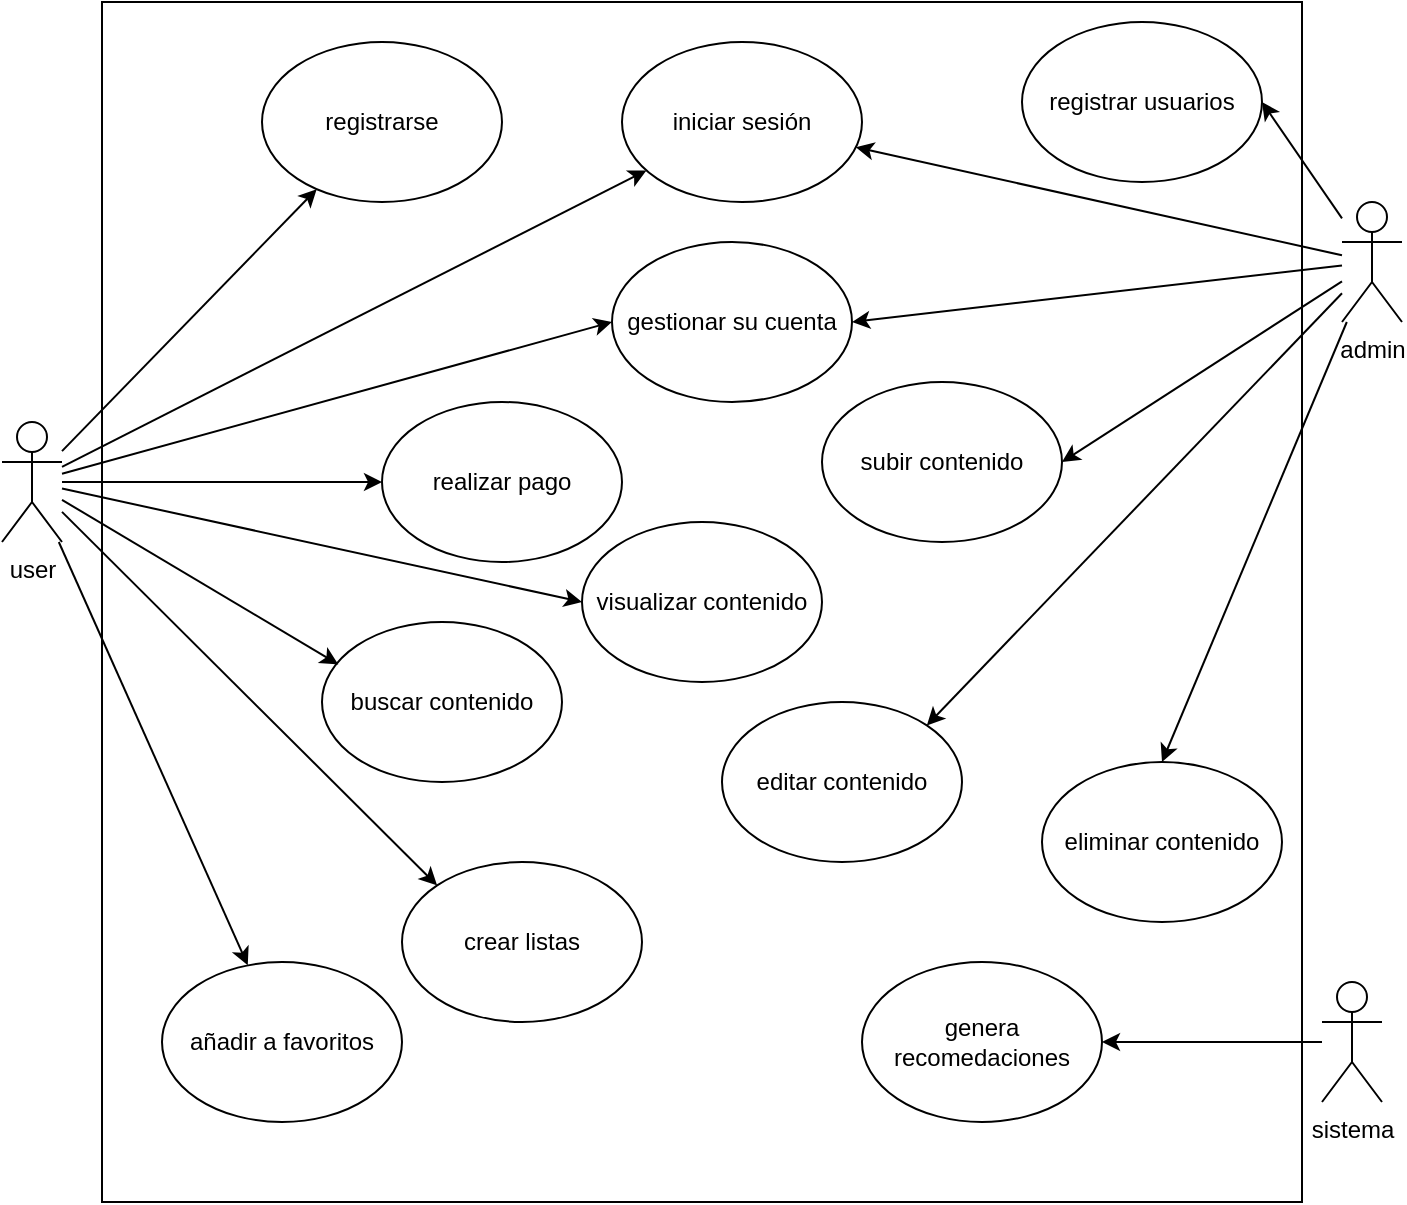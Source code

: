 <mxfile version="23.1.7" type="device">
  <diagram name="Page-1" id="Mu_8KUuZFY4PxdYUGpMv">
    <mxGraphModel dx="1509" dy="784" grid="1" gridSize="10" guides="1" tooltips="1" connect="1" arrows="1" fold="1" page="1" pageScale="1" pageWidth="850" pageHeight="1100" math="0" shadow="0">
      <root>
        <mxCell id="0" />
        <mxCell id="1" parent="0" />
        <mxCell id="rvwN6zPsHZS0PtyBMCfJ-1" value="" style="whiteSpace=wrap;html=1;aspect=fixed;" parent="1" vertex="1">
          <mxGeometry x="110" y="60" width="600" height="600" as="geometry" />
        </mxCell>
        <mxCell id="rvwN6zPsHZS0PtyBMCfJ-2" value="user" style="shape=umlActor;verticalLabelPosition=bottom;verticalAlign=top;html=1;outlineConnect=0;" parent="1" vertex="1">
          <mxGeometry x="60" y="270" width="30" height="60" as="geometry" />
        </mxCell>
        <mxCell id="rvwN6zPsHZS0PtyBMCfJ-5" value="admin" style="shape=umlActor;verticalLabelPosition=bottom;verticalAlign=top;html=1;outlineConnect=0;" parent="1" vertex="1">
          <mxGeometry x="730" y="160" width="30" height="60" as="geometry" />
        </mxCell>
        <mxCell id="rvwN6zPsHZS0PtyBMCfJ-8" value="visualizar contenido" style="ellipse;whiteSpace=wrap;html=1;" parent="1" vertex="1">
          <mxGeometry x="350" y="320" width="120" height="80" as="geometry" />
        </mxCell>
        <mxCell id="rvwN6zPsHZS0PtyBMCfJ-9" value="&lt;div&gt;iniciar sesión&lt;/div&gt;" style="ellipse;whiteSpace=wrap;html=1;" parent="1" vertex="1">
          <mxGeometry x="370" y="80" width="120" height="80" as="geometry" />
        </mxCell>
        <mxCell id="rvwN6zPsHZS0PtyBMCfJ-10" value="" style="endArrow=classic;html=1;rounded=0;" parent="1" source="rvwN6zPsHZS0PtyBMCfJ-2" target="rvwN6zPsHZS0PtyBMCfJ-9" edge="1">
          <mxGeometry width="50" height="50" relative="1" as="geometry">
            <mxPoint x="400" y="410" as="sourcePoint" />
            <mxPoint x="450" y="360" as="targetPoint" />
          </mxGeometry>
        </mxCell>
        <mxCell id="rvwN6zPsHZS0PtyBMCfJ-11" value="" style="endArrow=classic;html=1;rounded=0;entryX=0;entryY=0.5;entryDx=0;entryDy=0;" parent="1" source="rvwN6zPsHZS0PtyBMCfJ-2" target="rvwN6zPsHZS0PtyBMCfJ-8" edge="1">
          <mxGeometry width="50" height="50" relative="1" as="geometry">
            <mxPoint x="400" y="410" as="sourcePoint" />
            <mxPoint x="450" y="360" as="targetPoint" />
          </mxGeometry>
        </mxCell>
        <mxCell id="rvwN6zPsHZS0PtyBMCfJ-12" value="registrar usuarios" style="ellipse;whiteSpace=wrap;html=1;" parent="1" vertex="1">
          <mxGeometry x="570" y="70" width="120" height="80" as="geometry" />
        </mxCell>
        <mxCell id="rvwN6zPsHZS0PtyBMCfJ-13" value="subir contenido" style="ellipse;whiteSpace=wrap;html=1;" parent="1" vertex="1">
          <mxGeometry x="470" y="250" width="120" height="80" as="geometry" />
        </mxCell>
        <mxCell id="rvwN6zPsHZS0PtyBMCfJ-14" value="editar contenido" style="ellipse;whiteSpace=wrap;html=1;" parent="1" vertex="1">
          <mxGeometry x="420" y="410" width="120" height="80" as="geometry" />
        </mxCell>
        <mxCell id="rvwN6zPsHZS0PtyBMCfJ-15" value="" style="endArrow=classic;html=1;rounded=0;" parent="1" source="rvwN6zPsHZS0PtyBMCfJ-5" target="rvwN6zPsHZS0PtyBMCfJ-9" edge="1">
          <mxGeometry width="50" height="50" relative="1" as="geometry">
            <mxPoint x="400" y="410" as="sourcePoint" />
            <mxPoint x="450" y="360" as="targetPoint" />
          </mxGeometry>
        </mxCell>
        <mxCell id="rvwN6zPsHZS0PtyBMCfJ-18" value="" style="endArrow=classic;html=1;rounded=0;entryX=1;entryY=0.5;entryDx=0;entryDy=0;" parent="1" source="rvwN6zPsHZS0PtyBMCfJ-5" target="rvwN6zPsHZS0PtyBMCfJ-12" edge="1">
          <mxGeometry width="50" height="50" relative="1" as="geometry">
            <mxPoint x="400" y="410" as="sourcePoint" />
            <mxPoint x="450" y="360" as="targetPoint" />
          </mxGeometry>
        </mxCell>
        <mxCell id="rvwN6zPsHZS0PtyBMCfJ-19" value="" style="endArrow=classic;html=1;rounded=0;entryX=1;entryY=0.5;entryDx=0;entryDy=0;" parent="1" source="rvwN6zPsHZS0PtyBMCfJ-5" target="rvwN6zPsHZS0PtyBMCfJ-13" edge="1">
          <mxGeometry width="50" height="50" relative="1" as="geometry">
            <mxPoint x="400" y="410" as="sourcePoint" />
            <mxPoint x="450" y="360" as="targetPoint" />
          </mxGeometry>
        </mxCell>
        <mxCell id="rvwN6zPsHZS0PtyBMCfJ-20" value="" style="endArrow=classic;html=1;rounded=0;entryX=1;entryY=0;entryDx=0;entryDy=0;" parent="1" source="rvwN6zPsHZS0PtyBMCfJ-5" target="rvwN6zPsHZS0PtyBMCfJ-14" edge="1">
          <mxGeometry width="50" height="50" relative="1" as="geometry">
            <mxPoint x="400" y="410" as="sourcePoint" />
            <mxPoint x="450" y="360" as="targetPoint" />
          </mxGeometry>
        </mxCell>
        <mxCell id="rvwN6zPsHZS0PtyBMCfJ-22" value="crear listas" style="ellipse;whiteSpace=wrap;html=1;" parent="1" vertex="1">
          <mxGeometry x="260" y="490" width="120" height="80" as="geometry" />
        </mxCell>
        <mxCell id="rvwN6zPsHZS0PtyBMCfJ-23" value="" style="endArrow=classic;html=1;rounded=0;entryX=0;entryY=0;entryDx=0;entryDy=0;" parent="1" source="rvwN6zPsHZS0PtyBMCfJ-2" target="rvwN6zPsHZS0PtyBMCfJ-22" edge="1">
          <mxGeometry width="50" height="50" relative="1" as="geometry">
            <mxPoint x="400" y="410" as="sourcePoint" />
            <mxPoint x="450" y="360" as="targetPoint" />
          </mxGeometry>
        </mxCell>
        <mxCell id="rvwN6zPsHZS0PtyBMCfJ-25" value="gestionar su cuenta" style="ellipse;whiteSpace=wrap;html=1;" parent="1" vertex="1">
          <mxGeometry x="365" y="180" width="120" height="80" as="geometry" />
        </mxCell>
        <mxCell id="rvwN6zPsHZS0PtyBMCfJ-26" value="" style="endArrow=classic;html=1;rounded=0;entryX=0;entryY=0.5;entryDx=0;entryDy=0;" parent="1" source="rvwN6zPsHZS0PtyBMCfJ-2" target="rvwN6zPsHZS0PtyBMCfJ-25" edge="1">
          <mxGeometry width="50" height="50" relative="1" as="geometry">
            <mxPoint x="400" y="410" as="sourcePoint" />
            <mxPoint x="450" y="360" as="targetPoint" />
          </mxGeometry>
        </mxCell>
        <mxCell id="rvwN6zPsHZS0PtyBMCfJ-27" value="" style="endArrow=classic;html=1;rounded=0;entryX=1;entryY=0.5;entryDx=0;entryDy=0;" parent="1" source="rvwN6zPsHZS0PtyBMCfJ-5" target="rvwN6zPsHZS0PtyBMCfJ-25" edge="1">
          <mxGeometry width="50" height="50" relative="1" as="geometry">
            <mxPoint x="400" y="410" as="sourcePoint" />
            <mxPoint x="450" y="360" as="targetPoint" />
          </mxGeometry>
        </mxCell>
        <mxCell id="rvwN6zPsHZS0PtyBMCfJ-68" value="buscar contenido" style="ellipse;whiteSpace=wrap;html=1;" parent="1" vertex="1">
          <mxGeometry x="220" y="370" width="120" height="80" as="geometry" />
        </mxCell>
        <mxCell id="rvwN6zPsHZS0PtyBMCfJ-69" value="" style="endArrow=classic;html=1;rounded=0;entryX=0.068;entryY=0.265;entryDx=0;entryDy=0;entryPerimeter=0;" parent="1" source="rvwN6zPsHZS0PtyBMCfJ-2" target="rvwN6zPsHZS0PtyBMCfJ-68" edge="1">
          <mxGeometry width="50" height="50" relative="1" as="geometry">
            <mxPoint x="370" y="430" as="sourcePoint" />
            <mxPoint x="420" y="380" as="targetPoint" />
          </mxGeometry>
        </mxCell>
        <mxCell id="rvwN6zPsHZS0PtyBMCfJ-72" value="realizar pago" style="ellipse;whiteSpace=wrap;html=1;" parent="1" vertex="1">
          <mxGeometry x="250" y="260" width="120" height="80" as="geometry" />
        </mxCell>
        <mxCell id="rvwN6zPsHZS0PtyBMCfJ-73" value="" style="endArrow=classic;html=1;rounded=0;entryX=0;entryY=0.5;entryDx=0;entryDy=0;" parent="1" source="rvwN6zPsHZS0PtyBMCfJ-2" target="rvwN6zPsHZS0PtyBMCfJ-72" edge="1">
          <mxGeometry width="50" height="50" relative="1" as="geometry">
            <mxPoint x="370" y="430" as="sourcePoint" />
            <mxPoint x="420" y="380" as="targetPoint" />
          </mxGeometry>
        </mxCell>
        <mxCell id="T7S1DArS5HQY7qbuBBFU-1" value="registrarse" style="ellipse;whiteSpace=wrap;html=1;" parent="1" vertex="1">
          <mxGeometry x="190" y="80" width="120" height="80" as="geometry" />
        </mxCell>
        <mxCell id="T7S1DArS5HQY7qbuBBFU-2" value="" style="endArrow=classic;html=1;rounded=0;" parent="1" source="rvwN6zPsHZS0PtyBMCfJ-2" target="T7S1DArS5HQY7qbuBBFU-1" edge="1">
          <mxGeometry width="50" height="50" relative="1" as="geometry">
            <mxPoint x="400" y="440" as="sourcePoint" />
            <mxPoint x="450" y="390" as="targetPoint" />
          </mxGeometry>
        </mxCell>
        <mxCell id="2XUTuUFgeoMscRvmBlrP-2" value="sistema" style="shape=umlActor;verticalLabelPosition=bottom;verticalAlign=top;html=1;outlineConnect=0;" vertex="1" parent="1">
          <mxGeometry x="720" y="550" width="30" height="60" as="geometry" />
        </mxCell>
        <mxCell id="2XUTuUFgeoMscRvmBlrP-5" value="eliminar contenido" style="ellipse;whiteSpace=wrap;html=1;" vertex="1" parent="1">
          <mxGeometry x="580" y="440" width="120" height="80" as="geometry" />
        </mxCell>
        <mxCell id="2XUTuUFgeoMscRvmBlrP-6" value="" style="endArrow=classic;html=1;rounded=0;entryX=0.5;entryY=0;entryDx=0;entryDy=0;" edge="1" parent="1" source="rvwN6zPsHZS0PtyBMCfJ-5" target="2XUTuUFgeoMscRvmBlrP-5">
          <mxGeometry width="50" height="50" relative="1" as="geometry">
            <mxPoint x="450" y="460" as="sourcePoint" />
            <mxPoint x="500" y="410" as="targetPoint" />
          </mxGeometry>
        </mxCell>
        <mxCell id="2XUTuUFgeoMscRvmBlrP-8" value="añadir a favoritos" style="ellipse;whiteSpace=wrap;html=1;" vertex="1" parent="1">
          <mxGeometry x="140" y="540" width="120" height="80" as="geometry" />
        </mxCell>
        <mxCell id="2XUTuUFgeoMscRvmBlrP-9" value="" style="endArrow=classic;html=1;rounded=0;" edge="1" parent="1" source="rvwN6zPsHZS0PtyBMCfJ-2" target="2XUTuUFgeoMscRvmBlrP-8">
          <mxGeometry width="50" height="50" relative="1" as="geometry">
            <mxPoint x="450" y="460" as="sourcePoint" />
            <mxPoint x="500" y="410" as="targetPoint" />
          </mxGeometry>
        </mxCell>
        <mxCell id="2XUTuUFgeoMscRvmBlrP-11" value="genera recomedaciones" style="ellipse;whiteSpace=wrap;html=1;" vertex="1" parent="1">
          <mxGeometry x="490" y="540" width="120" height="80" as="geometry" />
        </mxCell>
        <mxCell id="2XUTuUFgeoMscRvmBlrP-12" value="" style="endArrow=classic;html=1;rounded=0;" edge="1" parent="1" source="2XUTuUFgeoMscRvmBlrP-2" target="2XUTuUFgeoMscRvmBlrP-11">
          <mxGeometry width="50" height="50" relative="1" as="geometry">
            <mxPoint x="450" y="460" as="sourcePoint" />
            <mxPoint x="500" y="410" as="targetPoint" />
          </mxGeometry>
        </mxCell>
      </root>
    </mxGraphModel>
  </diagram>
</mxfile>
